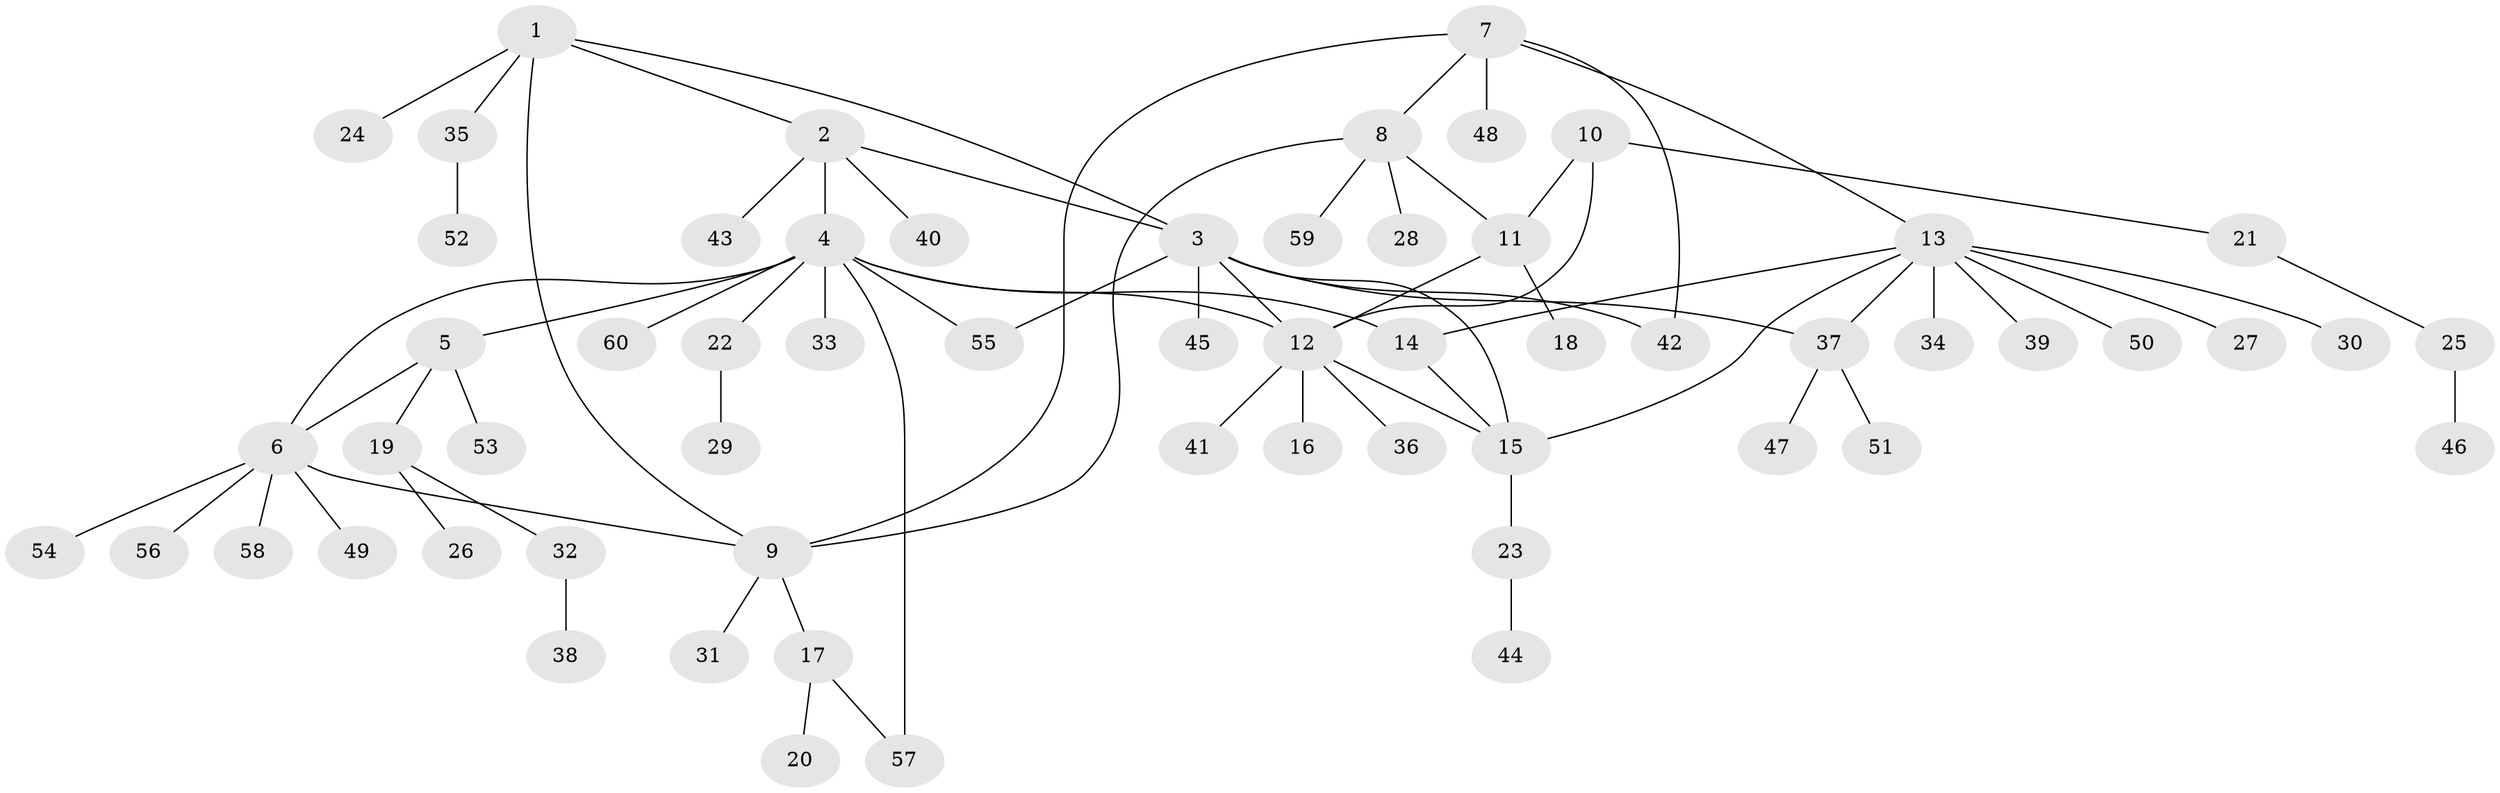 // Generated by graph-tools (version 1.1) at 2025/26/03/09/25 03:26:42]
// undirected, 60 vertices, 74 edges
graph export_dot {
graph [start="1"]
  node [color=gray90,style=filled];
  1;
  2;
  3;
  4;
  5;
  6;
  7;
  8;
  9;
  10;
  11;
  12;
  13;
  14;
  15;
  16;
  17;
  18;
  19;
  20;
  21;
  22;
  23;
  24;
  25;
  26;
  27;
  28;
  29;
  30;
  31;
  32;
  33;
  34;
  35;
  36;
  37;
  38;
  39;
  40;
  41;
  42;
  43;
  44;
  45;
  46;
  47;
  48;
  49;
  50;
  51;
  52;
  53;
  54;
  55;
  56;
  57;
  58;
  59;
  60;
  1 -- 2;
  1 -- 3;
  1 -- 9;
  1 -- 24;
  1 -- 35;
  2 -- 3;
  2 -- 4;
  2 -- 40;
  2 -- 43;
  3 -- 12;
  3 -- 15;
  3 -- 37;
  3 -- 42;
  3 -- 45;
  3 -- 55;
  4 -- 5;
  4 -- 6;
  4 -- 12;
  4 -- 14;
  4 -- 22;
  4 -- 33;
  4 -- 55;
  4 -- 57;
  4 -- 60;
  5 -- 6;
  5 -- 19;
  5 -- 53;
  6 -- 9;
  6 -- 49;
  6 -- 54;
  6 -- 56;
  6 -- 58;
  7 -- 8;
  7 -- 9;
  7 -- 13;
  7 -- 42;
  7 -- 48;
  8 -- 9;
  8 -- 11;
  8 -- 28;
  8 -- 59;
  9 -- 17;
  9 -- 31;
  10 -- 11;
  10 -- 12;
  10 -- 21;
  11 -- 12;
  11 -- 18;
  12 -- 15;
  12 -- 16;
  12 -- 36;
  12 -- 41;
  13 -- 14;
  13 -- 15;
  13 -- 27;
  13 -- 30;
  13 -- 34;
  13 -- 37;
  13 -- 39;
  13 -- 50;
  14 -- 15;
  15 -- 23;
  17 -- 20;
  17 -- 57;
  19 -- 26;
  19 -- 32;
  21 -- 25;
  22 -- 29;
  23 -- 44;
  25 -- 46;
  32 -- 38;
  35 -- 52;
  37 -- 47;
  37 -- 51;
}
